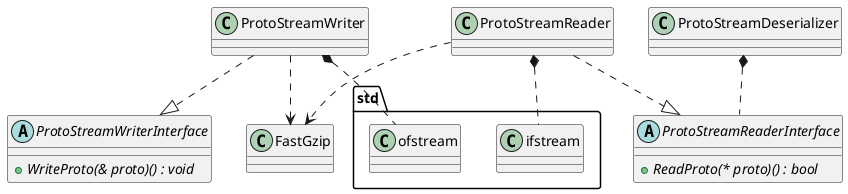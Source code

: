 @startuml


/' Objects '/

abstract class ProtoStreamWriterInterface {
    +{abstract} WriteProto(& proto)() : void
}
abstract class ProtoStreamReaderInterface {
    +{abstract} ReadProto(* proto)() : bool
}




' 继承 son --|> father
'


' 接口实现 driver ..|> driverinterface
ProtoStreamWriter ..|> ProtoStreamWriterInterface
ProtoStreamReader ..|> ProtoStreamReaderInterface

'



' 聚合 Car *-- Engine , strong lifecycle,week : o--
ProtoStreamWriter *.. std.ofstream
ProtoStreamReader *.. std.ifstream
ProtoStreamDeserializer *.. ProtoStreamReaderInterface


' 依赖 Dependency  Car --> GPS strong,week:..>
ProtoStreamWriter ..> FastGzip
ProtoStreamReader ..> FastGzip



/' Nested objects '/



@enduml

